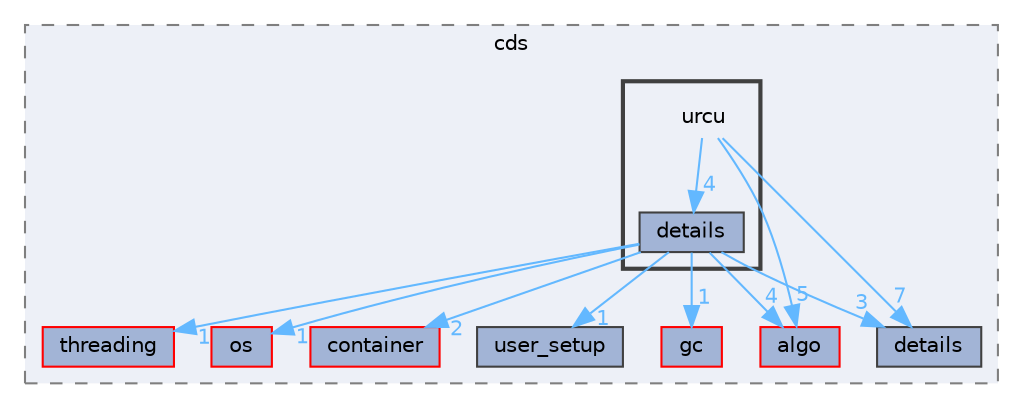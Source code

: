 digraph "external/libcds/cds/urcu"
{
 // LATEX_PDF_SIZE
  bgcolor="transparent";
  edge [fontname=Helvetica,fontsize=10,labelfontname=Helvetica,labelfontsize=10];
  node [fontname=Helvetica,fontsize=10,shape=box,height=0.2,width=0.4];
  compound=true
  subgraph clusterdir_fcf032bbf40cb4a20f944ac15896063c {
    graph [ bgcolor="#edf0f7", pencolor="grey50", label="cds", fontname=Helvetica,fontsize=10 style="filled,dashed", URL="dir_fcf032bbf40cb4a20f944ac15896063c.html",tooltip=""]
  dir_022fb219feb8b1390b3b75a1e7863e62 [label="algo", fillcolor="#a2b4d6", color="red", style="filled", URL="dir_022fb219feb8b1390b3b75a1e7863e62.html",tooltip=""];
  dir_2dbb3ac869f30f75c8f8a615f1f82ee7 [label="gc", fillcolor="#a2b4d6", color="red", style="filled", URL="dir_2dbb3ac869f30f75c8f8a615f1f82ee7.html",tooltip=""];
  dir_57ce23e11405487183a5c7cfc830e054 [label="container", fillcolor="#a2b4d6", color="red", style="filled", URL="dir_57ce23e11405487183a5c7cfc830e054.html",tooltip=""];
  dir_598dee483888c85e6e689ea332e58022 [label="user_setup", fillcolor="#a2b4d6", color="grey25", style="filled", URL="dir_598dee483888c85e6e689ea332e58022.html",tooltip=""];
  dir_d6afcdf20b4efce5cf94aac6e0746784 [label="details", fillcolor="#a2b4d6", color="grey25", style="filled", URL="dir_d6afcdf20b4efce5cf94aac6e0746784.html",tooltip=""];
  dir_e7215d6e528675f09ac3270df4a7cf9c [label="threading", fillcolor="#a2b4d6", color="red", style="filled", URL="dir_e7215d6e528675f09ac3270df4a7cf9c.html",tooltip=""];
  dir_edfad5caf0e18ec13d00c1955d84d358 [label="os", fillcolor="#a2b4d6", color="red", style="filled", URL="dir_edfad5caf0e18ec13d00c1955d84d358.html",tooltip=""];
  subgraph clusterdir_e0b44b930dff7b48bd83e18b3900b99d {
    graph [ bgcolor="#edf0f7", pencolor="grey25", label="", fontname=Helvetica,fontsize=10 style="filled,bold", URL="dir_e0b44b930dff7b48bd83e18b3900b99d.html",tooltip=""]
    dir_e0b44b930dff7b48bd83e18b3900b99d [shape=plaintext, label="urcu"];
  dir_5b3a5cf2076ec7324e0665fbf55af939 [label="details", fillcolor="#a2b4d6", color="grey25", style="filled", URL="dir_5b3a5cf2076ec7324e0665fbf55af939.html",tooltip=""];
  }
  }
  dir_e0b44b930dff7b48bd83e18b3900b99d->dir_022fb219feb8b1390b3b75a1e7863e62 [headlabel="5", labeldistance=1.5 headhref="dir_000890_000019.html" href="dir_000890_000019.html" color="steelblue1" fontcolor="steelblue1"];
  dir_e0b44b930dff7b48bd83e18b3900b99d->dir_5b3a5cf2076ec7324e0665fbf55af939 [headlabel="4", labeldistance=1.5 headhref="dir_000890_000200.html" href="dir_000890_000200.html" color="steelblue1" fontcolor="steelblue1"];
  dir_e0b44b930dff7b48bd83e18b3900b99d->dir_d6afcdf20b4efce5cf94aac6e0746784 [headlabel="7", labeldistance=1.5 headhref="dir_000890_000195.html" href="dir_000890_000195.html" color="steelblue1" fontcolor="steelblue1"];
  dir_5b3a5cf2076ec7324e0665fbf55af939->dir_022fb219feb8b1390b3b75a1e7863e62 [headlabel="4", labeldistance=1.5 headhref="dir_000200_000019.html" href="dir_000200_000019.html" color="steelblue1" fontcolor="steelblue1"];
  dir_5b3a5cf2076ec7324e0665fbf55af939->dir_2dbb3ac869f30f75c8f8a615f1f82ee7 [headlabel="1", labeldistance=1.5 headhref="dir_000200_000339.html" href="dir_000200_000339.html" color="steelblue1" fontcolor="steelblue1"];
  dir_5b3a5cf2076ec7324e0665fbf55af939->dir_57ce23e11405487183a5c7cfc830e054 [headlabel="2", labeldistance=1.5 headhref="dir_000200_000159.html" href="dir_000200_000159.html" color="steelblue1" fontcolor="steelblue1"];
  dir_5b3a5cf2076ec7324e0665fbf55af939->dir_598dee483888c85e6e689ea332e58022 [headlabel="1", labeldistance=1.5 headhref="dir_000200_000892.html" href="dir_000200_000892.html" color="steelblue1" fontcolor="steelblue1"];
  dir_5b3a5cf2076ec7324e0665fbf55af939->dir_d6afcdf20b4efce5cf94aac6e0746784 [headlabel="3", labeldistance=1.5 headhref="dir_000200_000195.html" href="dir_000200_000195.html" color="steelblue1" fontcolor="steelblue1"];
  dir_5b3a5cf2076ec7324e0665fbf55af939->dir_e7215d6e528675f09ac3270df4a7cf9c [headlabel="1", labeldistance=1.5 headhref="dir_000200_000859.html" href="dir_000200_000859.html" color="steelblue1" fontcolor="steelblue1"];
  dir_5b3a5cf2076ec7324e0665fbf55af939->dir_edfad5caf0e18ec13d00c1955d84d358 [headlabel="1", labeldistance=1.5 headhref="dir_000200_000527.html" href="dir_000200_000527.html" color="steelblue1" fontcolor="steelblue1"];
}
